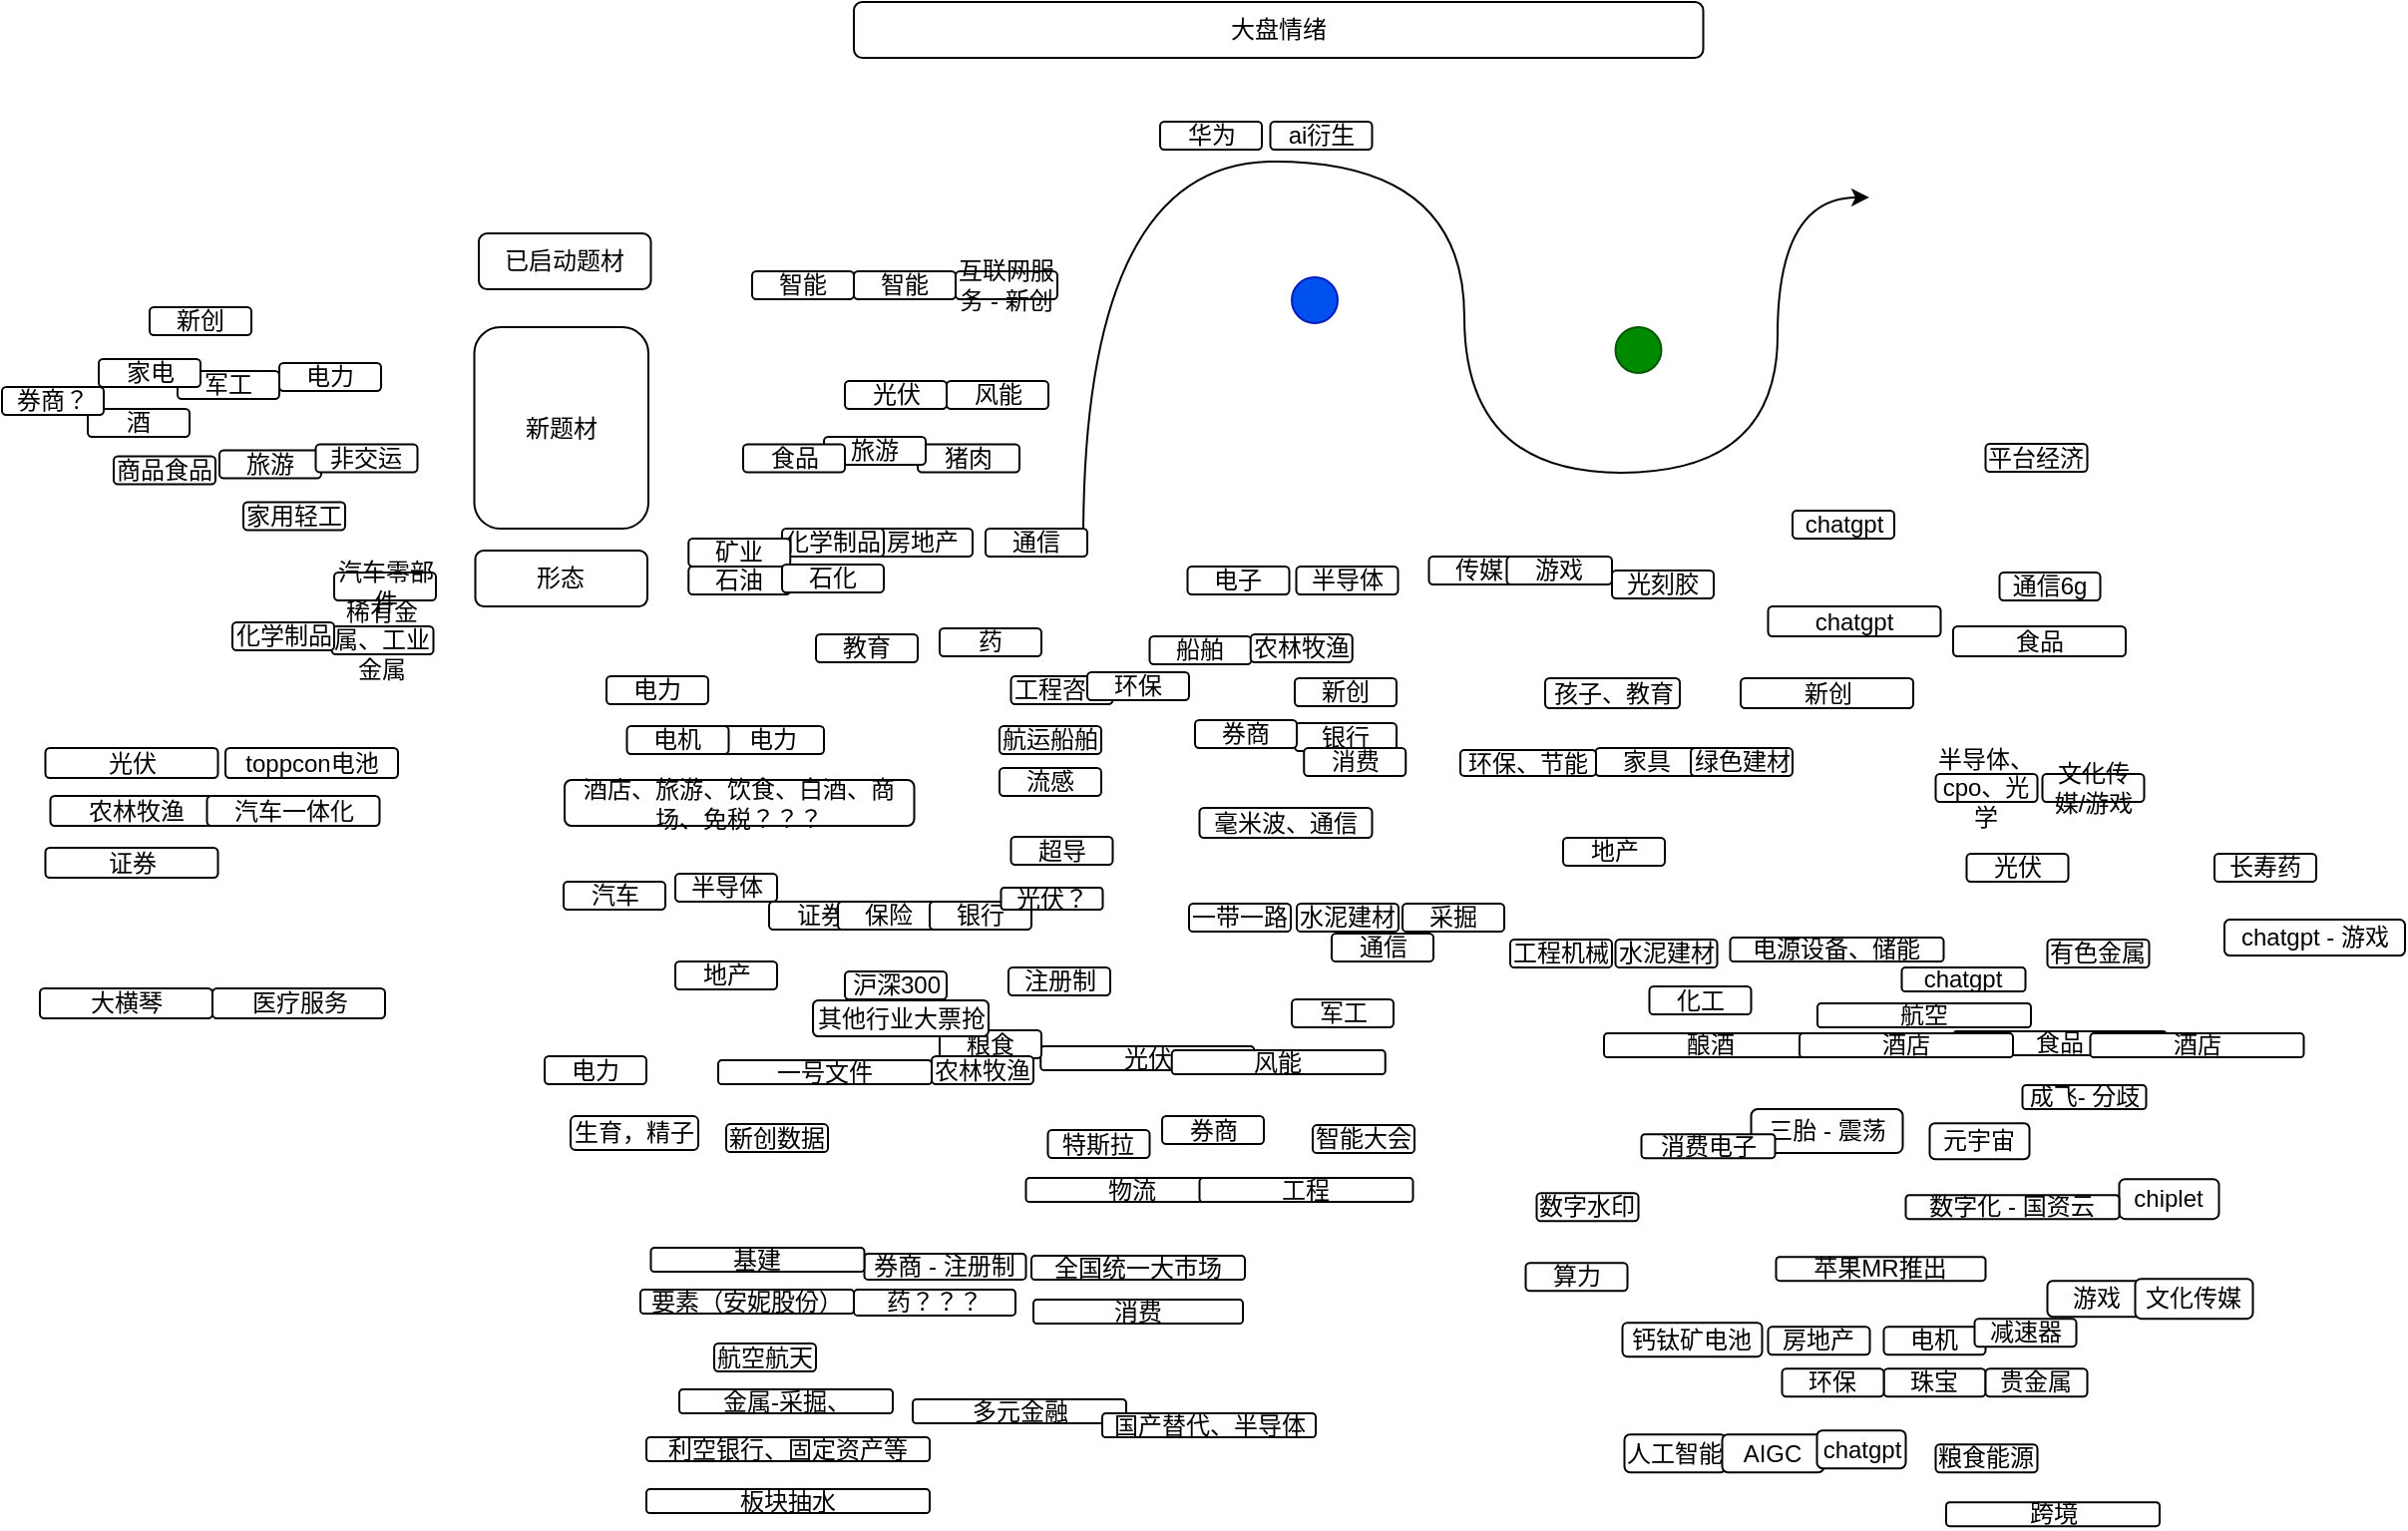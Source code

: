 <mxfile version="21.1.0" type="github">
  <diagram name="第 1 页" id="l9BL36nRIR9fdoTfFBKx">
    <mxGraphModel dx="2022" dy="668" grid="0" gridSize="10" guides="1" tooltips="1" connect="1" arrows="1" fold="1" page="1" pageScale="1" pageWidth="827" pageHeight="1169" math="0" shadow="0">
      <root>
        <mxCell id="0" />
        <mxCell id="1" parent="0" />
        <mxCell id="eTiPSNOPlnwjZyrrS0Vz-1" value="人工智能" style="rounded=1;whiteSpace=wrap;html=1;" parent="1" vertex="1">
          <mxGeometry x="565.25" y="1025.08" width="51" height="19" as="geometry" />
        </mxCell>
        <mxCell id="eTiPSNOPlnwjZyrrS0Vz-2" value="成飞- 分歧" style="rounded=1;whiteSpace=wrap;html=1;" parent="1" vertex="1">
          <mxGeometry x="764.75" y="850.05" width="62" height="12" as="geometry" />
        </mxCell>
        <mxCell id="eTiPSNOPlnwjZyrrS0Vz-3" value="三胎 - 震荡" style="rounded=1;whiteSpace=wrap;html=1;" parent="1" vertex="1">
          <mxGeometry x="628.75" y="862.05" width="76" height="22" as="geometry" />
        </mxCell>
        <mxCell id="eTiPSNOPlnwjZyrrS0Vz-4" value="汽车" style="rounded=1;whiteSpace=wrap;html=1;" parent="1" vertex="1">
          <mxGeometry x="33.5" y="748" width="51" height="14" as="geometry" />
        </mxCell>
        <mxCell id="eTiPSNOPlnwjZyrrS0Vz-9" style="edgeStyle=orthogonalEdgeStyle;curved=1;rounded=0;orthogonalLoop=1;jettySize=auto;html=1;exitX=1;exitY=0.5;exitDx=0;exitDy=0;" parent="1" edge="1">
          <mxGeometry relative="1" as="geometry">
            <mxPoint x="294" y="575.97" as="sourcePoint" />
            <mxPoint x="688" y="404.97" as="targetPoint" />
            <Array as="points">
              <mxPoint x="294" y="386.97" />
              <mxPoint x="485" y="386.97" />
              <mxPoint x="485" y="542.97" />
              <mxPoint x="642" y="542.97" />
            </Array>
          </mxGeometry>
        </mxCell>
        <mxCell id="eTiPSNOPlnwjZyrrS0Vz-11" value="券商 - 注册制" style="rounded=1;whiteSpace=wrap;html=1;" parent="1" vertex="1">
          <mxGeometry x="184.25" y="934.53" width="81" height="13" as="geometry" />
        </mxCell>
        <mxCell id="eTiPSNOPlnwjZyrrS0Vz-12" value="金属-采掘、" style="rounded=1;whiteSpace=wrap;html=1;" parent="1" vertex="1">
          <mxGeometry x="91.5" y="1002.53" width="107" height="12" as="geometry" />
        </mxCell>
        <mxCell id="eTiPSNOPlnwjZyrrS0Vz-13" value="chiplet" style="rounded=1;whiteSpace=wrap;html=1;" parent="1" vertex="1">
          <mxGeometry x="813.25" y="897.08" width="50" height="20" as="geometry" />
        </mxCell>
        <mxCell id="eTiPSNOPlnwjZyrrS0Vz-14" value="游戏" style="rounded=1;whiteSpace=wrap;html=1;" parent="1" vertex="1">
          <mxGeometry x="777.25" y="948.08" width="50" height="18" as="geometry" />
        </mxCell>
        <mxCell id="eTiPSNOPlnwjZyrrS0Vz-15" value="酒店、旅游、饮食、白酒、商场、免税？？？" style="rounded=1;whiteSpace=wrap;html=1;" parent="1" vertex="1">
          <mxGeometry x="34" y="697" width="175.25" height="23" as="geometry" />
        </mxCell>
        <mxCell id="eTiPSNOPlnwjZyrrS0Vz-16" value="要素（安妮股份）" style="rounded=1;whiteSpace=wrap;html=1;" parent="1" vertex="1">
          <mxGeometry x="72" y="952.53" width="107" height="12" as="geometry" />
        </mxCell>
        <mxCell id="eTiPSNOPlnwjZyrrS0Vz-17" value="全国统一大市场" style="rounded=1;whiteSpace=wrap;html=1;" parent="1" vertex="1">
          <mxGeometry x="268" y="935.53" width="107" height="12" as="geometry" />
        </mxCell>
        <mxCell id="eTiPSNOPlnwjZyrrS0Vz-18" value="多元金融" style="rounded=1;whiteSpace=wrap;html=1;" parent="1" vertex="1">
          <mxGeometry x="208.5" y="1007.53" width="107" height="12" as="geometry" />
        </mxCell>
        <mxCell id="eTiPSNOPlnwjZyrrS0Vz-20" value="跨境" style="rounded=1;whiteSpace=wrap;html=1;" parent="1" vertex="1">
          <mxGeometry x="726.5" y="1059.08" width="107" height="12" as="geometry" />
        </mxCell>
        <mxCell id="eTiPSNOPlnwjZyrrS0Vz-21" value="国产替代、半导体" style="rounded=1;whiteSpace=wrap;html=1;" parent="1" vertex="1">
          <mxGeometry x="303.5" y="1014.53" width="107" height="12" as="geometry" />
        </mxCell>
        <mxCell id="eTiPSNOPlnwjZyrrS0Vz-22" value="数字化 - 国资云" style="rounded=1;whiteSpace=wrap;html=1;" parent="1" vertex="1">
          <mxGeometry x="706.25" y="905.08" width="107" height="12" as="geometry" />
        </mxCell>
        <mxCell id="eTiPSNOPlnwjZyrrS0Vz-23" value="基建" style="rounded=1;whiteSpace=wrap;html=1;" parent="1" vertex="1">
          <mxGeometry x="77.25" y="931.53" width="107" height="12" as="geometry" />
        </mxCell>
        <mxCell id="eTiPSNOPlnwjZyrrS0Vz-24" value="消费" style="rounded=1;whiteSpace=wrap;html=1;" parent="1" vertex="1">
          <mxGeometry x="269" y="957.53" width="105" height="12" as="geometry" />
        </mxCell>
        <mxCell id="eTiPSNOPlnwjZyrrS0Vz-25" value="利空银行、固定资产等" style="rounded=1;whiteSpace=wrap;html=1;" parent="1" vertex="1">
          <mxGeometry x="75" y="1026.53" width="142" height="12" as="geometry" />
        </mxCell>
        <mxCell id="eTiPSNOPlnwjZyrrS0Vz-26" value="板块抽水" style="rounded=1;whiteSpace=wrap;html=1;" parent="1" vertex="1">
          <mxGeometry x="75" y="1052.53" width="142" height="12" as="geometry" />
        </mxCell>
        <mxCell id="Pb9T2r3sPozMo4vFnGIx-1" value="元宇宙" style="rounded=1;whiteSpace=wrap;html=1;" parent="1" vertex="1">
          <mxGeometry x="718.25" y="869.08" width="50" height="18" as="geometry" />
        </mxCell>
        <mxCell id="Pb9T2r3sPozMo4vFnGIx-4" value="消费电子" style="rounded=1;whiteSpace=wrap;html=1;" parent="1" vertex="1">
          <mxGeometry x="573.75" y="874.58" width="67" height="12" as="geometry" />
        </mxCell>
        <mxCell id="Pb9T2r3sPozMo4vFnGIx-6" value="药？？？" style="rounded=1;whiteSpace=wrap;html=1;" parent="1" vertex="1">
          <mxGeometry x="179" y="952.53" width="81" height="13" as="geometry" />
        </mxCell>
        <mxCell id="Pb9T2r3sPozMo4vFnGIx-7" value="航空航天" style="rounded=1;whiteSpace=wrap;html=1;" parent="1" vertex="1">
          <mxGeometry x="109" y="979.53" width="51" height="14" as="geometry" />
        </mxCell>
        <mxCell id="Pb9T2r3sPozMo4vFnGIx-10" value="电源设备、储能" style="rounded=1;whiteSpace=wrap;html=1;" parent="1" vertex="1">
          <mxGeometry x="618.25" y="776.05" width="107" height="12" as="geometry" />
        </mxCell>
        <mxCell id="Pb9T2r3sPozMo4vFnGIx-12" value="军工" style="rounded=1;whiteSpace=wrap;html=1;" parent="1" vertex="1">
          <mxGeometry x="398.5" y="807" width="51" height="14" as="geometry" />
        </mxCell>
        <mxCell id="Pb9T2r3sPozMo4vFnGIx-13" value="粮食能源" style="rounded=1;whiteSpace=wrap;html=1;" parent="1" vertex="1">
          <mxGeometry x="721.25" y="1030.08" width="51" height="14" as="geometry" />
        </mxCell>
        <mxCell id="Pb9T2r3sPozMo4vFnGIx-16" value="AIGC" style="rounded=1;whiteSpace=wrap;html=1;" parent="1" vertex="1">
          <mxGeometry x="614.25" y="1025.08" width="51" height="19" as="geometry" />
        </mxCell>
        <mxCell id="Pb9T2r3sPozMo4vFnGIx-17" value="chatgpt" style="rounded=1;whiteSpace=wrap;html=1;" parent="1" vertex="1">
          <mxGeometry x="661.75" y="1023.08" width="44.5" height="19" as="geometry" />
        </mxCell>
        <mxCell id="Pb9T2r3sPozMo4vFnGIx-20" value="房地产" style="rounded=1;whiteSpace=wrap;html=1;" parent="1" vertex="1">
          <mxGeometry x="637.25" y="971.08" width="51" height="14" as="geometry" />
        </mxCell>
        <mxCell id="Pb9T2r3sPozMo4vFnGIx-22" value="电机" style="rounded=1;whiteSpace=wrap;html=1;" parent="1" vertex="1">
          <mxGeometry x="695.25" y="971.08" width="51" height="14" as="geometry" />
        </mxCell>
        <mxCell id="Pb9T2r3sPozMo4vFnGIx-23" value="钙钛矿电池" style="rounded=1;whiteSpace=wrap;html=1;" parent="1" vertex="1">
          <mxGeometry x="564.25" y="969.11" width="70" height="17" as="geometry" />
        </mxCell>
        <mxCell id="Pb9T2r3sPozMo4vFnGIx-24" value="珠宝" style="rounded=1;whiteSpace=wrap;html=1;" parent="1" vertex="1">
          <mxGeometry x="695.25" y="992.08" width="51" height="14" as="geometry" />
        </mxCell>
        <mxCell id="Pb9T2r3sPozMo4vFnGIx-25" value="环保" style="rounded=1;whiteSpace=wrap;html=1;" parent="1" vertex="1">
          <mxGeometry x="644.25" y="992.08" width="51" height="14" as="geometry" />
        </mxCell>
        <mxCell id="Pb9T2r3sPozMo4vFnGIx-27" value="文化传媒" style="rounded=1;whiteSpace=wrap;html=1;" parent="1" vertex="1">
          <mxGeometry x="821.25" y="947.08" width="59" height="20" as="geometry" />
        </mxCell>
        <mxCell id="Pb9T2r3sPozMo4vFnGIx-31" value="减速器" style="rounded=1;whiteSpace=wrap;html=1;" parent="1" vertex="1">
          <mxGeometry x="740.75" y="967.08" width="51" height="14" as="geometry" />
        </mxCell>
        <mxCell id="Pb9T2r3sPozMo4vFnGIx-34" value="贵金属" style="rounded=1;whiteSpace=wrap;html=1;" parent="1" vertex="1">
          <mxGeometry x="746.25" y="992.08" width="51" height="14" as="geometry" />
        </mxCell>
        <mxCell id="Pb9T2r3sPozMo4vFnGIx-39" value="苹果MR推出" style="rounded=1;whiteSpace=wrap;html=1;" parent="1" vertex="1">
          <mxGeometry x="641.25" y="936.08" width="105" height="12" as="geometry" />
        </mxCell>
        <mxCell id="Pb9T2r3sPozMo4vFnGIx-42" value="光伏" style="rounded=1;whiteSpace=wrap;html=1;" parent="1" vertex="1">
          <mxGeometry x="272.62" y="830.53" width="107" height="12" as="geometry" />
        </mxCell>
        <mxCell id="Pb9T2r3sPozMo4vFnGIx-43" value="算力" style="rounded=1;whiteSpace=wrap;html=1;" parent="1" vertex="1">
          <mxGeometry x="515.75" y="939.11" width="51" height="14" as="geometry" />
        </mxCell>
        <mxCell id="Pb9T2r3sPozMo4vFnGIx-47" value="食品" style="rounded=1;whiteSpace=wrap;html=1;" parent="1" vertex="1">
          <mxGeometry x="730" y="823.05" width="107" height="12" as="geometry" />
        </mxCell>
        <mxCell id="Pb9T2r3sPozMo4vFnGIx-48" value="物流" style="rounded=1;whiteSpace=wrap;html=1;" parent="1" vertex="1">
          <mxGeometry x="265.25" y="896.56" width="107" height="12" as="geometry" />
        </mxCell>
        <mxCell id="Pb9T2r3sPozMo4vFnGIx-49" value="酿酒" style="rounded=1;whiteSpace=wrap;html=1;" parent="1" vertex="1">
          <mxGeometry x="555" y="824.05" width="107" height="12" as="geometry" />
        </mxCell>
        <mxCell id="Pb9T2r3sPozMo4vFnGIx-50" value="酒店" style="rounded=1;whiteSpace=wrap;html=1;" parent="1" vertex="1">
          <mxGeometry x="653" y="824.05" width="107" height="12" as="geometry" />
        </mxCell>
        <mxCell id="Pb9T2r3sPozMo4vFnGIx-51" value="半导体" style="rounded=1;whiteSpace=wrap;html=1;" parent="1" vertex="1">
          <mxGeometry x="89.5" y="744" width="51" height="14" as="geometry" />
        </mxCell>
        <mxCell id="Pb9T2r3sPozMo4vFnGIx-54" value="工程" style="rounded=1;whiteSpace=wrap;html=1;" parent="1" vertex="1">
          <mxGeometry x="352.25" y="896.56" width="107" height="12" as="geometry" />
        </mxCell>
        <mxCell id="Pb9T2r3sPozMo4vFnGIx-57" value="" style="ellipse;whiteSpace=wrap;html=1;aspect=fixed;strokeColor=#001DBC;fillColor=#0050ef;fontColor=#ffffff;" parent="1" vertex="1">
          <mxGeometry x="398.5" y="445" width="23" height="23" as="geometry" />
        </mxCell>
        <mxCell id="Pb9T2r3sPozMo4vFnGIx-58" value="" style="ellipse;whiteSpace=wrap;html=1;aspect=fixed;fillColor=#008a00;fontColor=#ffffff;strokeColor=#005700;" parent="1" vertex="1">
          <mxGeometry x="560.75" y="470" width="23" height="23" as="geometry" />
        </mxCell>
        <mxCell id="Pb9T2r3sPozMo4vFnGIx-59" value="特斯拉" style="rounded=1;whiteSpace=wrap;html=1;" parent="1" vertex="1">
          <mxGeometry x="276.25" y="872.53" width="51" height="14" as="geometry" />
        </mxCell>
        <mxCell id="W7TgPop1E-u5_zc8aSKb-1" value="券商" style="rounded=1;whiteSpace=wrap;html=1;" parent="1" vertex="1">
          <mxGeometry x="333.5" y="865.53" width="51" height="14" as="geometry" />
        </mxCell>
        <mxCell id="W7TgPop1E-u5_zc8aSKb-2" value="地产" style="rounded=1;whiteSpace=wrap;html=1;" parent="1" vertex="1">
          <mxGeometry x="89.5" y="788" width="51" height="14" as="geometry" />
        </mxCell>
        <mxCell id="W7TgPop1E-u5_zc8aSKb-4" value="新创数据" style="rounded=1;whiteSpace=wrap;html=1;" parent="1" vertex="1">
          <mxGeometry x="115" y="869.56" width="51" height="14" as="geometry" />
        </mxCell>
        <mxCell id="W7TgPop1E-u5_zc8aSKb-5" value="智能大会" style="rounded=1;whiteSpace=wrap;html=1;" parent="1" vertex="1">
          <mxGeometry x="409" y="870.06" width="51" height="14" as="geometry" />
        </mxCell>
        <mxCell id="W7TgPop1E-u5_zc8aSKb-6" value="粮食" style="rounded=1;whiteSpace=wrap;html=1;" parent="1" vertex="1">
          <mxGeometry x="222" y="822.53" width="51" height="14" as="geometry" />
        </mxCell>
        <mxCell id="W7TgPop1E-u5_zc8aSKb-9" value="电力" style="rounded=1;whiteSpace=wrap;html=1;" parent="1" vertex="1">
          <mxGeometry x="24" y="835.53" width="51" height="14" as="geometry" />
        </mxCell>
        <mxCell id="W7TgPop1E-u5_zc8aSKb-17" value="生育，精子" style="rounded=1;whiteSpace=wrap;html=1;" parent="1" vertex="1">
          <mxGeometry x="37" y="865.56" width="64" height="17" as="geometry" />
        </mxCell>
        <mxCell id="W7TgPop1E-u5_zc8aSKb-18" value="农林牧渔" style="rounded=1;whiteSpace=wrap;html=1;" parent="1" vertex="1">
          <mxGeometry x="218" y="835.53" width="51" height="14" as="geometry" />
        </mxCell>
        <mxCell id="W7TgPop1E-u5_zc8aSKb-19" value="数字水印" style="rounded=1;whiteSpace=wrap;html=1;" parent="1" vertex="1">
          <mxGeometry x="521.25" y="904.11" width="51" height="14" as="geometry" />
        </mxCell>
        <mxCell id="W7TgPop1E-u5_zc8aSKb-21" value="chatgpt" style="rounded=1;whiteSpace=wrap;html=1;" parent="1" vertex="1">
          <mxGeometry x="704.25" y="791.05" width="62" height="12" as="geometry" />
        </mxCell>
        <mxCell id="W7TgPop1E-u5_zc8aSKb-23" value="工程机械" style="rounded=1;whiteSpace=wrap;html=1;" parent="1" vertex="1">
          <mxGeometry x="508" y="777.05" width="51" height="14" as="geometry" />
        </mxCell>
        <mxCell id="W7TgPop1E-u5_zc8aSKb-25" value="酒店" style="rounded=1;whiteSpace=wrap;html=1;" parent="1" vertex="1">
          <mxGeometry x="798.75" y="824.05" width="107" height="12" as="geometry" />
        </mxCell>
        <mxCell id="W7TgPop1E-u5_zc8aSKb-26" value="水泥建材" style="rounded=1;whiteSpace=wrap;html=1;" parent="1" vertex="1">
          <mxGeometry x="560.75" y="777.05" width="51" height="14" as="geometry" />
        </mxCell>
        <mxCell id="W7TgPop1E-u5_zc8aSKb-27" value="航空" style="rounded=1;whiteSpace=wrap;html=1;" parent="1" vertex="1">
          <mxGeometry x="662" y="809.05" width="107" height="12" as="geometry" />
        </mxCell>
        <mxCell id="W7TgPop1E-u5_zc8aSKb-28" value="风能" style="rounded=1;whiteSpace=wrap;html=1;" parent="1" vertex="1">
          <mxGeometry x="338.37" y="832.53" width="107" height="12" as="geometry" />
        </mxCell>
        <mxCell id="W7TgPop1E-u5_zc8aSKb-29" value="一号文件" style="rounded=1;whiteSpace=wrap;html=1;" parent="1" vertex="1">
          <mxGeometry x="111" y="837.53" width="107" height="12" as="geometry" />
        </mxCell>
        <mxCell id="W7TgPop1E-u5_zc8aSKb-31" value="家具" style="rounded=1;whiteSpace=wrap;html=1;" parent="1" vertex="1">
          <mxGeometry x="550.75" y="681" width="51" height="14" as="geometry" />
        </mxCell>
        <mxCell id="X53w33sc3V4zeKCaR0tN-1" value="长寿药" style="rounded=1;whiteSpace=wrap;html=1;" parent="1" vertex="1">
          <mxGeometry x="861" y="734.05" width="51" height="14" as="geometry" />
        </mxCell>
        <mxCell id="X53w33sc3V4zeKCaR0tN-2" value="化工" style="rounded=1;whiteSpace=wrap;html=1;" parent="1" vertex="1">
          <mxGeometry x="577.75" y="800.55" width="51" height="14" as="geometry" />
        </mxCell>
        <mxCell id="X53w33sc3V4zeKCaR0tN-3" value="注册制" style="rounded=1;whiteSpace=wrap;html=1;" parent="1" vertex="1">
          <mxGeometry x="256.5" y="791" width="51" height="14" as="geometry" />
        </mxCell>
        <mxCell id="X53w33sc3V4zeKCaR0tN-4" value="沪深300" style="rounded=1;whiteSpace=wrap;html=1;" parent="1" vertex="1">
          <mxGeometry x="174.5" y="793" width="51" height="14" as="geometry" />
        </mxCell>
        <mxCell id="Fk_1KRSkSrLoz5rc4heW-2" value="chatgpt - 游戏" style="rounded=1;whiteSpace=wrap;html=1;" parent="1" vertex="1">
          <mxGeometry x="866" y="767.05" width="90.5" height="18" as="geometry" />
        </mxCell>
        <mxCell id="gPkMi-PU8LuOrw7hyKH2-1" value="有色金属" style="rounded=1;whiteSpace=wrap;html=1;" parent="1" vertex="1">
          <mxGeometry x="777.25" y="777.05" width="51" height="14" as="geometry" />
        </mxCell>
        <mxCell id="gPkMi-PU8LuOrw7hyKH2-2" value="证券" style="rounded=1;whiteSpace=wrap;html=1;" parent="1" vertex="1">
          <mxGeometry x="136.5" y="758" width="51" height="14" as="geometry" />
        </mxCell>
        <mxCell id="gPkMi-PU8LuOrw7hyKH2-3" value="保险" style="rounded=1;whiteSpace=wrap;html=1;" parent="1" vertex="1">
          <mxGeometry x="171" y="758" width="51" height="14" as="geometry" />
        </mxCell>
        <mxCell id="gPkMi-PU8LuOrw7hyKH2-4" value="银行" style="rounded=1;whiteSpace=wrap;html=1;" parent="1" vertex="1">
          <mxGeometry x="217" y="758" width="51" height="14" as="geometry" />
        </mxCell>
        <mxCell id="gPkMi-PU8LuOrw7hyKH2-5" value="其他行业大票抢" style="rounded=1;whiteSpace=wrap;html=1;" parent="1" vertex="1">
          <mxGeometry x="158.5" y="807.5" width="88" height="18" as="geometry" />
        </mxCell>
        <mxCell id="mmTpo96S2h_Eq5zl8RPX-2" value="地产" style="rounded=1;whiteSpace=wrap;html=1;" parent="1" vertex="1">
          <mxGeometry x="534.5" y="726" width="51" height="14" as="geometry" />
        </mxCell>
        <mxCell id="mmTpo96S2h_Eq5zl8RPX-3" value="环保、节能" style="rounded=1;whiteSpace=wrap;html=1;" parent="1" vertex="1">
          <mxGeometry x="483" y="682" width="68" height="13" as="geometry" />
        </mxCell>
        <mxCell id="mmTpo96S2h_Eq5zl8RPX-4" value="绿色建材" style="rounded=1;whiteSpace=wrap;html=1;" parent="1" vertex="1">
          <mxGeometry x="598.5" y="681" width="51" height="14" as="geometry" />
        </mxCell>
        <mxCell id="mmTpo96S2h_Eq5zl8RPX-6" value="孩子、教育" style="rounded=1;whiteSpace=wrap;html=1;" parent="1" vertex="1">
          <mxGeometry x="525.5" y="646" width="67.5" height="15" as="geometry" />
        </mxCell>
        <mxCell id="mmTpo96S2h_Eq5zl8RPX-8" value="毫米波、通信" style="rounded=1;whiteSpace=wrap;html=1;" parent="1" vertex="1">
          <mxGeometry x="352.25" y="711" width="86.5" height="15" as="geometry" />
        </mxCell>
        <mxCell id="mmTpo96S2h_Eq5zl8RPX-9" value="新创" style="rounded=1;whiteSpace=wrap;html=1;" parent="1" vertex="1">
          <mxGeometry x="623.5" y="646" width="86.5" height="15" as="geometry" />
        </mxCell>
        <mxCell id="mmTpo96S2h_Eq5zl8RPX-13" value="食品" style="rounded=1;whiteSpace=wrap;html=1;" parent="1" vertex="1">
          <mxGeometry x="730" y="620" width="86.5" height="15" as="geometry" />
        </mxCell>
        <mxCell id="mmTpo96S2h_Eq5zl8RPX-14" value="chatgpt" style="rounded=1;whiteSpace=wrap;html=1;" parent="1" vertex="1">
          <mxGeometry x="637.25" y="610" width="86.5" height="15" as="geometry" />
        </mxCell>
        <mxCell id="mmTpo96S2h_Eq5zl8RPX-15" value="形态" style="rounded=1;whiteSpace=wrap;html=1;" parent="1" vertex="1">
          <mxGeometry x="-10.75" y="582" width="86.25" height="28" as="geometry" />
        </mxCell>
        <mxCell id="mmTpo96S2h_Eq5zl8RPX-16" value="已启动题材" style="rounded=1;whiteSpace=wrap;html=1;" parent="1" vertex="1">
          <mxGeometry x="-9" y="423" width="86.25" height="28" as="geometry" />
        </mxCell>
        <mxCell id="mmTpo96S2h_Eq5zl8RPX-17" value="新题材" style="rounded=1;whiteSpace=wrap;html=1;" parent="1" vertex="1">
          <mxGeometry x="-11.25" y="470" width="87.25" height="101" as="geometry" />
        </mxCell>
        <mxCell id="mmTpo96S2h_Eq5zl8RPX-18" value="大盘情绪" style="rounded=1;whiteSpace=wrap;html=1;" parent="1" vertex="1">
          <mxGeometry x="179" y="307" width="425.75" height="28" as="geometry" />
        </mxCell>
        <mxCell id="T7i3CH_Vy-EsPp7ekG8O-3" value="光伏" style="rounded=1;whiteSpace=wrap;html=1;" parent="1" vertex="1">
          <mxGeometry x="-226.25" y="681" width="86.5" height="15" as="geometry" />
        </mxCell>
        <mxCell id="T7i3CH_Vy-EsPp7ekG8O-4" value="toppcon电池" style="rounded=1;whiteSpace=wrap;html=1;" parent="1" vertex="1">
          <mxGeometry x="-136" y="681" width="86.5" height="15" as="geometry" />
        </mxCell>
        <mxCell id="T7i3CH_Vy-EsPp7ekG8O-5" value="农林牧渔" style="rounded=1;whiteSpace=wrap;html=1;" parent="1" vertex="1">
          <mxGeometry x="-223.75" y="705" width="86.5" height="15" as="geometry" />
        </mxCell>
        <mxCell id="T7i3CH_Vy-EsPp7ekG8O-6" value="汽车一体化" style="rounded=1;whiteSpace=wrap;html=1;" parent="1" vertex="1">
          <mxGeometry x="-145.25" y="705" width="86.5" height="15" as="geometry" />
        </mxCell>
        <mxCell id="T7i3CH_Vy-EsPp7ekG8O-7" value="证券" style="rounded=1;whiteSpace=wrap;html=1;" parent="1" vertex="1">
          <mxGeometry x="-226.25" y="731" width="86.5" height="15" as="geometry" />
        </mxCell>
        <mxCell id="T7i3CH_Vy-EsPp7ekG8O-9" value="大横琴" style="rounded=1;whiteSpace=wrap;html=1;" parent="1" vertex="1">
          <mxGeometry x="-229" y="801.5" width="86.5" height="15" as="geometry" />
        </mxCell>
        <mxCell id="T7i3CH_Vy-EsPp7ekG8O-10" value="医疗服务" style="rounded=1;whiteSpace=wrap;html=1;" parent="1" vertex="1">
          <mxGeometry x="-142.5" y="801.5" width="86.5" height="15" as="geometry" />
        </mxCell>
        <mxCell id="Zzp69oGnX2fRZWl2nO-K-1" value="工程咨询" style="rounded=1;whiteSpace=wrap;html=1;" parent="1" vertex="1">
          <mxGeometry x="257.75" y="645" width="51" height="14" as="geometry" />
        </mxCell>
        <mxCell id="Zzp69oGnX2fRZWl2nO-K-2" value="航运船舶" style="rounded=1;whiteSpace=wrap;html=1;" parent="1" vertex="1">
          <mxGeometry x="252" y="670" width="51" height="14" as="geometry" />
        </mxCell>
        <mxCell id="Zzp69oGnX2fRZWl2nO-K-3" value="超导" style="rounded=1;whiteSpace=wrap;html=1;" parent="1" vertex="1">
          <mxGeometry x="257.75" y="725.5" width="51" height="14" as="geometry" />
        </mxCell>
        <mxCell id="Zzp69oGnX2fRZWl2nO-K-4" value="光伏？" style="rounded=1;whiteSpace=wrap;html=1;" parent="1" vertex="1">
          <mxGeometry x="252.75" y="751" width="51" height="11" as="geometry" />
        </mxCell>
        <mxCell id="Zzp69oGnX2fRZWl2nO-K-5" value="流感" style="rounded=1;whiteSpace=wrap;html=1;" parent="1" vertex="1">
          <mxGeometry x="252" y="691" width="51" height="14" as="geometry" />
        </mxCell>
        <mxCell id="Zzp69oGnX2fRZWl2nO-K-6" value="光刻胶" style="rounded=1;whiteSpace=wrap;html=1;" parent="1" vertex="1">
          <mxGeometry x="559" y="592" width="51" height="14" as="geometry" />
        </mxCell>
        <mxCell id="Zzp69oGnX2fRZWl2nO-K-9" value="通信" style="rounded=1;whiteSpace=wrap;html=1;" parent="1" vertex="1">
          <mxGeometry x="418.5" y="774.05" width="51" height="14" as="geometry" />
        </mxCell>
        <mxCell id="Zzp69oGnX2fRZWl2nO-K-14" value="环保" style="rounded=1;whiteSpace=wrap;html=1;" parent="1" vertex="1">
          <mxGeometry x="296" y="643" width="51" height="14" as="geometry" />
        </mxCell>
        <mxCell id="XXN6C53Bc0j_rz31wx1f-2" value="半导体" style="rounded=1;whiteSpace=wrap;html=1;" parent="1" vertex="1">
          <mxGeometry x="400.75" y="590" width="51" height="14" as="geometry" />
        </mxCell>
        <mxCell id="XXN6C53Bc0j_rz31wx1f-7" value="船舶" style="rounded=1;whiteSpace=wrap;html=1;" parent="1" vertex="1">
          <mxGeometry x="327.25" y="625" width="51" height="14" as="geometry" />
        </mxCell>
        <mxCell id="XXN6C53Bc0j_rz31wx1f-8" value="农林牧渔" style="rounded=1;whiteSpace=wrap;html=1;" parent="1" vertex="1">
          <mxGeometry x="377.87" y="624" width="51" height="14" as="geometry" />
        </mxCell>
        <mxCell id="XXN6C53Bc0j_rz31wx1f-9" value="新创" style="rounded=1;whiteSpace=wrap;html=1;" parent="1" vertex="1">
          <mxGeometry x="400" y="646" width="51" height="14" as="geometry" />
        </mxCell>
        <mxCell id="XXN6C53Bc0j_rz31wx1f-10" value="银行" style="rounded=1;whiteSpace=wrap;html=1;" parent="1" vertex="1">
          <mxGeometry x="400" y="668.5" width="51" height="14" as="geometry" />
        </mxCell>
        <mxCell id="XXN6C53Bc0j_rz31wx1f-11" value="电力" style="rounded=1;whiteSpace=wrap;html=1;" parent="1" vertex="1">
          <mxGeometry x="113" y="670" width="51" height="14" as="geometry" />
        </mxCell>
        <mxCell id="XXN6C53Bc0j_rz31wx1f-12" value="券商" style="rounded=1;whiteSpace=wrap;html=1;" parent="1" vertex="1">
          <mxGeometry x="350" y="667" width="51" height="14" as="geometry" />
        </mxCell>
        <mxCell id="XXN6C53Bc0j_rz31wx1f-13" value="消费" style="rounded=1;whiteSpace=wrap;html=1;" parent="1" vertex="1">
          <mxGeometry x="404.62" y="681" width="51" height="14" as="geometry" />
        </mxCell>
        <mxCell id="XXN6C53Bc0j_rz31wx1f-19" value="文化传媒/游戏" style="rounded=1;whiteSpace=wrap;html=1;" parent="1" vertex="1">
          <mxGeometry x="774.75" y="694" width="51" height="14" as="geometry" />
        </mxCell>
        <mxCell id="XXN6C53Bc0j_rz31wx1f-20" value="电机" style="rounded=1;whiteSpace=wrap;html=1;" parent="1" vertex="1">
          <mxGeometry x="65.25" y="670" width="51" height="14" as="geometry" />
        </mxCell>
        <mxCell id="XXN6C53Bc0j_rz31wx1f-21" value="一带一路" style="rounded=1;whiteSpace=wrap;html=1;" parent="1" vertex="1">
          <mxGeometry x="347" y="759.05" width="51" height="14" as="geometry" />
        </mxCell>
        <mxCell id="XXN6C53Bc0j_rz31wx1f-22" value="水泥建材" style="rounded=1;whiteSpace=wrap;html=1;" parent="1" vertex="1">
          <mxGeometry x="401" y="759.05" width="51" height="14" as="geometry" />
        </mxCell>
        <mxCell id="XXN6C53Bc0j_rz31wx1f-23" value="采掘" style="rounded=1;whiteSpace=wrap;html=1;" parent="1" vertex="1">
          <mxGeometry x="454" y="759.05" width="51" height="14" as="geometry" />
        </mxCell>
        <mxCell id="gRleUjjxdaPF8eS5uhaW-5" value="半导体、cpo、光学" style="rounded=1;whiteSpace=wrap;html=1;" parent="1" vertex="1">
          <mxGeometry x="721.25" y="694" width="51" height="14" as="geometry" />
        </mxCell>
        <mxCell id="gRleUjjxdaPF8eS5uhaW-6" value="光伏" style="rounded=1;whiteSpace=wrap;html=1;" parent="1" vertex="1">
          <mxGeometry x="736.75" y="734" width="51" height="14" as="geometry" />
        </mxCell>
        <mxCell id="gRleUjjxdaPF8eS5uhaW-7" value="旅游" style="rounded=1;whiteSpace=wrap;html=1;" parent="1" vertex="1">
          <mxGeometry x="-139" y="531.75" width="51" height="14" as="geometry" />
        </mxCell>
        <mxCell id="gRleUjjxdaPF8eS5uhaW-8" value="稀有金属、工业金属" style="rounded=1;whiteSpace=wrap;html=1;" parent="1" vertex="1">
          <mxGeometry x="-82.75" y="620" width="51" height="14" as="geometry" />
        </mxCell>
        <mxCell id="gRleUjjxdaPF8eS5uhaW-11" value="商品食品" style="rounded=1;whiteSpace=wrap;html=1;" parent="1" vertex="1">
          <mxGeometry x="-192" y="534.75" width="51" height="14" as="geometry" />
        </mxCell>
        <mxCell id="gRleUjjxdaPF8eS5uhaW-12" value="非交运" style="rounded=1;whiteSpace=wrap;html=1;" parent="1" vertex="1">
          <mxGeometry x="-90.75" y="528.75" width="51" height="14" as="geometry" />
        </mxCell>
        <mxCell id="gRleUjjxdaPF8eS5uhaW-13" value="军工" style="rounded=1;whiteSpace=wrap;html=1;" parent="1" vertex="1">
          <mxGeometry x="-160" y="492" width="51" height="14" as="geometry" />
        </mxCell>
        <mxCell id="gRleUjjxdaPF8eS5uhaW-14" value="家用轻工" style="rounded=1;whiteSpace=wrap;html=1;" parent="1" vertex="1">
          <mxGeometry x="-127" y="557.75" width="51" height="14" as="geometry" />
        </mxCell>
        <mxCell id="gRleUjjxdaPF8eS5uhaW-15" value="家电" style="rounded=1;whiteSpace=wrap;html=1;" parent="1" vertex="1">
          <mxGeometry x="-199.5" y="486" width="51" height="14" as="geometry" />
        </mxCell>
        <mxCell id="gRleUjjxdaPF8eS5uhaW-16" value="化学制品" style="rounded=1;whiteSpace=wrap;html=1;" parent="1" vertex="1">
          <mxGeometry x="-132.5" y="618" width="51" height="14" as="geometry" />
        </mxCell>
        <mxCell id="gRleUjjxdaPF8eS5uhaW-17" value="酒" style="rounded=1;whiteSpace=wrap;html=1;" parent="1" vertex="1">
          <mxGeometry x="-205" y="511" width="51" height="14" as="geometry" />
        </mxCell>
        <mxCell id="gRleUjjxdaPF8eS5uhaW-20" value="药" style="rounded=1;whiteSpace=wrap;html=1;" parent="1" vertex="1">
          <mxGeometry x="222" y="621" width="51" height="14" as="geometry" />
        </mxCell>
        <mxCell id="gRleUjjxdaPF8eS5uhaW-21" value="汽车零部件" style="rounded=1;whiteSpace=wrap;html=1;" parent="1" vertex="1">
          <mxGeometry x="-81.5" y="593" width="51" height="14" as="geometry" />
        </mxCell>
        <mxCell id="gRleUjjxdaPF8eS5uhaW-22" value="智能" style="rounded=1;whiteSpace=wrap;html=1;" parent="1" vertex="1">
          <mxGeometry x="179" y="442" width="51" height="14" as="geometry" />
        </mxCell>
        <mxCell id="gRleUjjxdaPF8eS5uhaW-23" value="电力" style="rounded=1;whiteSpace=wrap;html=1;" parent="1" vertex="1">
          <mxGeometry x="-109" y="488" width="51" height="14" as="geometry" />
        </mxCell>
        <mxCell id="gRleUjjxdaPF8eS5uhaW-24" value="传媒" style="rounded=1;whiteSpace=wrap;html=1;" parent="1" vertex="1">
          <mxGeometry x="467.25" y="585" width="51" height="14" as="geometry" />
        </mxCell>
        <mxCell id="gRleUjjxdaPF8eS5uhaW-26" value="平台经济" style="rounded=1;whiteSpace=wrap;html=1;" parent="1" vertex="1">
          <mxGeometry x="746.25" y="528.5" width="51" height="14" as="geometry" />
        </mxCell>
        <mxCell id="gRleUjjxdaPF8eS5uhaW-27" value="教育" style="rounded=1;whiteSpace=wrap;html=1;" parent="1" vertex="1">
          <mxGeometry x="160" y="624" width="51" height="14" as="geometry" />
        </mxCell>
        <mxCell id="npilsteuiLgX_hj1tI6D-4" value="chatgpt" style="rounded=1;whiteSpace=wrap;html=1;" parent="1" vertex="1">
          <mxGeometry x="649.5" y="562" width="51" height="14" as="geometry" />
        </mxCell>
        <mxCell id="npilsteuiLgX_hj1tI6D-5" value="通信6g" style="rounded=1;whiteSpace=wrap;html=1;" parent="1" vertex="1">
          <mxGeometry x="753.25" y="593" width="50.5" height="14" as="geometry" />
        </mxCell>
        <mxCell id="npilsteuiLgX_hj1tI6D-6" value="券商？" style="rounded=1;whiteSpace=wrap;html=1;" parent="1" vertex="1">
          <mxGeometry x="-248" y="500" width="51" height="14" as="geometry" />
        </mxCell>
        <mxCell id="npilsteuiLgX_hj1tI6D-7" value="电子" style="rounded=1;whiteSpace=wrap;html=1;" parent="1" vertex="1">
          <mxGeometry x="346.25" y="590" width="51" height="14" as="geometry" />
        </mxCell>
        <mxCell id="npilsteuiLgX_hj1tI6D-8" value="电力" style="rounded=1;whiteSpace=wrap;html=1;" parent="1" vertex="1">
          <mxGeometry x="55" y="645" width="51" height="14" as="geometry" />
        </mxCell>
        <mxCell id="HsM6ULDwcT85an__3Mdc-5" value="游戏" style="rounded=1;whiteSpace=wrap;html=1;" vertex="1" parent="1">
          <mxGeometry x="506.25" y="585" width="52.75" height="14" as="geometry" />
        </mxCell>
        <mxCell id="HsM6ULDwcT85an__3Mdc-19" value="新创" style="rounded=1;whiteSpace=wrap;html=1;" vertex="1" parent="1">
          <mxGeometry x="-174" y="460" width="51" height="14" as="geometry" />
        </mxCell>
        <mxCell id="HsM6ULDwcT85an__3Mdc-22" value="华为" style="rounded=1;whiteSpace=wrap;html=1;" vertex="1" parent="1">
          <mxGeometry x="332.5" y="367" width="51" height="14" as="geometry" />
        </mxCell>
        <mxCell id="HsM6ULDwcT85an__3Mdc-23" value="ai衍生" style="rounded=1;whiteSpace=wrap;html=1;" vertex="1" parent="1">
          <mxGeometry x="387.75" y="367" width="51" height="14" as="geometry" />
        </mxCell>
        <mxCell id="HsM6ULDwcT85an__3Mdc-24" value="猪肉" style="rounded=1;whiteSpace=wrap;html=1;" vertex="1" parent="1">
          <mxGeometry x="211" y="528.75" width="51" height="14" as="geometry" />
        </mxCell>
        <mxCell id="HsM6ULDwcT85an__3Mdc-26" value="互联网服务 - 新创" style="rounded=1;whiteSpace=wrap;html=1;" vertex="1" parent="1">
          <mxGeometry x="230" y="442" width="51" height="14" as="geometry" />
        </mxCell>
        <mxCell id="HsM6ULDwcT85an__3Mdc-27" value="光伏" style="rounded=1;whiteSpace=wrap;html=1;" vertex="1" parent="1">
          <mxGeometry x="174.5" y="497" width="51" height="14" as="geometry" />
        </mxCell>
        <mxCell id="HsM6ULDwcT85an__3Mdc-29" value="风能" style="rounded=1;whiteSpace=wrap;html=1;" vertex="1" parent="1">
          <mxGeometry x="225.5" y="497" width="51" height="14" as="geometry" />
        </mxCell>
        <mxCell id="HsM6ULDwcT85an__3Mdc-30" value="旅游" style="rounded=1;whiteSpace=wrap;html=1;" vertex="1" parent="1">
          <mxGeometry x="164" y="525" width="51" height="14" as="geometry" />
        </mxCell>
        <mxCell id="HsM6ULDwcT85an__3Mdc-31" value="智能" style="rounded=1;whiteSpace=wrap;html=1;" vertex="1" parent="1">
          <mxGeometry x="128" y="442" width="51" height="14" as="geometry" />
        </mxCell>
        <mxCell id="HsM6ULDwcT85an__3Mdc-33" value="食品" style="rounded=1;whiteSpace=wrap;html=1;" vertex="1" parent="1">
          <mxGeometry x="123.5" y="528.75" width="51" height="14" as="geometry" />
        </mxCell>
        <mxCell id="HsM6ULDwcT85an__3Mdc-34" value="房地产" style="rounded=1;whiteSpace=wrap;html=1;" vertex="1" parent="1">
          <mxGeometry x="187.5" y="571" width="51" height="14" as="geometry" />
        </mxCell>
        <mxCell id="HsM6ULDwcT85an__3Mdc-35" value="化学制品" style="rounded=1;whiteSpace=wrap;html=1;" vertex="1" parent="1">
          <mxGeometry x="143" y="571" width="51" height="14" as="geometry" />
        </mxCell>
        <mxCell id="HsM6ULDwcT85an__3Mdc-36" value="矿业" style="rounded=1;whiteSpace=wrap;html=1;" vertex="1" parent="1">
          <mxGeometry x="96.13" y="576" width="51" height="14" as="geometry" />
        </mxCell>
        <mxCell id="HsM6ULDwcT85an__3Mdc-37" value="通信" style="rounded=1;whiteSpace=wrap;html=1;" vertex="1" parent="1">
          <mxGeometry x="245" y="571" width="51" height="14" as="geometry" />
        </mxCell>
        <mxCell id="HsM6ULDwcT85an__3Mdc-38" value="石油" style="rounded=1;whiteSpace=wrap;html=1;" vertex="1" parent="1">
          <mxGeometry x="96.13" y="590" width="51" height="14" as="geometry" />
        </mxCell>
        <mxCell id="HsM6ULDwcT85an__3Mdc-39" value="石化" style="rounded=1;whiteSpace=wrap;html=1;" vertex="1" parent="1">
          <mxGeometry x="143" y="589" width="51" height="14" as="geometry" />
        </mxCell>
      </root>
    </mxGraphModel>
  </diagram>
</mxfile>
